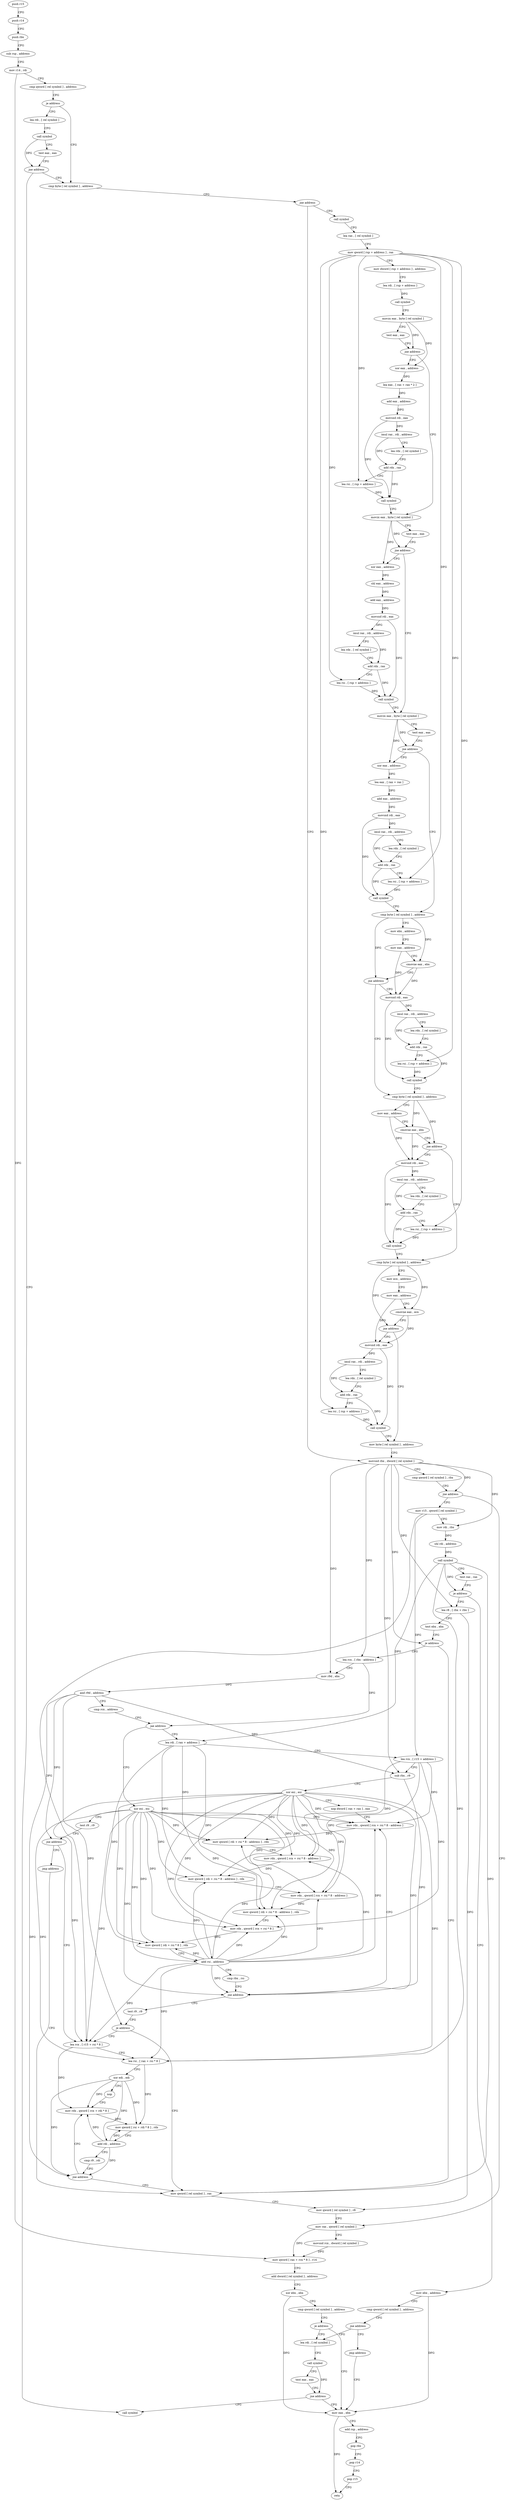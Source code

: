 digraph "func" {
"168576" [label = "push r15" ]
"168578" [label = "push r14" ]
"168580" [label = "push rbx" ]
"168581" [label = "sub rsp , address" ]
"168588" [label = "mov r14 , rdi" ]
"168591" [label = "cmp qword [ rel symbol ] , address" ]
"168599" [label = "je address" ]
"168621" [label = "cmp byte [ rel symbol ] , address" ]
"168601" [label = "lea rdi , [ rel symbol ]" ]
"168628" [label = "jne address" ]
"168980" [label = "movsxd rbx , dword [ rel symbol ]" ]
"168634" [label = "call symbol" ]
"168608" [label = "call symbol" ]
"168613" [label = "test eax , eax" ]
"168615" [label = "jne address" ]
"169267" [label = "call symbol" ]
"168987" [label = "cmp qword [ rel symbol ] , rbx" ]
"168994" [label = "jne address" ]
"169199" [label = "mov rax , qword [ rel symbol ]" ]
"169000" [label = "mov r15 , qword [ rel symbol ]" ]
"168639" [label = "lea rax , [ rel symbol ]" ]
"168646" [label = "mov qword [ rsp + address ] , rax" ]
"168651" [label = "mov dword [ rsp + address ] , address" ]
"168662" [label = "lea rdi , [ rsp + address ]" ]
"168667" [label = "call symbol" ]
"168672" [label = "movzx eax , byte [ rel symbol ]" ]
"168679" [label = "test eax , eax" ]
"168681" [label = "jne address" ]
"168722" [label = "movzx eax , byte [ rel symbol ]" ]
"168683" [label = "xor eax , address" ]
"169206" [label = "movsxd rcx , dword [ rel symbol ]" ]
"169213" [label = "mov qword [ rax + rcx * 8 ] , r14" ]
"169217" [label = "add dword [ rel symbol ] , address" ]
"169224" [label = "xor ebx , ebx" ]
"169226" [label = "cmp qword [ rel symbol ] , address" ]
"169234" [label = "je address" ]
"169252" [label = "mov eax , ebx" ]
"169236" [label = "lea rdi , [ rel symbol ]" ]
"169007" [label = "mov rdi , rbx" ]
"169010" [label = "shl rdi , address" ]
"169014" [label = "call symbol" ]
"169019" [label = "test rax , rax" ]
"169022" [label = "je address" ]
"169062" [label = "mov ebx , address" ]
"169024" [label = "lea r8 , [ rbx + rbx ]" ]
"168729" [label = "test eax , eax" ]
"168731" [label = "jne address" ]
"168772" [label = "movzx eax , byte [ rel symbol ]" ]
"168733" [label = "xor eax , address" ]
"168686" [label = "lea eax , [ rax + rax * 2 ]" ]
"168689" [label = "add eax , address" ]
"168692" [label = "movsxd rdi , eax" ]
"168695" [label = "imul rax , rdi , address" ]
"168702" [label = "lea rdx , [ rel symbol ]" ]
"168709" [label = "add rdx , rax" ]
"168712" [label = "lea rsi , [ rsp + address ]" ]
"168717" [label = "call symbol" ]
"169254" [label = "add rsp , address" ]
"169261" [label = "pop rbx" ]
"169262" [label = "pop r14" ]
"169264" [label = "pop r15" ]
"169266" [label = "retn" ]
"169243" [label = "call symbol" ]
"169248" [label = "test eax , eax" ]
"169250" [label = "jne address" ]
"169067" [label = "cmp qword [ rel symbol ] , address" ]
"169075" [label = "jne address" ]
"169081" [label = "jmp address" ]
"169028" [label = "test ebx , ebx" ]
"169030" [label = "je address" ]
"169185" [label = "mov qword [ rel symbol ] , rax" ]
"169036" [label = "lea rcx , [ rbx - address ]" ]
"168779" [label = "test eax , eax" ]
"168781" [label = "jne address" ]
"168822" [label = "cmp byte [ rel symbol ] , address" ]
"168783" [label = "xor eax , address" ]
"168736" [label = "shl eax , address" ]
"168739" [label = "add eax , address" ]
"168742" [label = "movsxd rdi , eax" ]
"168745" [label = "imul rax , rdi , address" ]
"168752" [label = "lea rdx , [ rel symbol ]" ]
"168759" [label = "add rdx , rax" ]
"168762" [label = "lea rsi , [ rsp + address ]" ]
"168767" [label = "call symbol" ]
"169192" [label = "mov qword [ rel symbol ] , r8" ]
"169040" [label = "mov r9d , ebx" ]
"169043" [label = "and r9d , address" ]
"169047" [label = "cmp rcx , address" ]
"169051" [label = "jae address" ]
"169086" [label = "lea rdi , [ rax + address ]" ]
"169053" [label = "xor esi , esi" ]
"168829" [label = "mov ebx , address" ]
"168834" [label = "mov eax , address" ]
"168839" [label = "cmovne eax , ebx" ]
"168842" [label = "jne address" ]
"168874" [label = "cmp byte [ rel symbol ] , address" ]
"168844" [label = "movsxd rdi , eax" ]
"168786" [label = "lea eax , [ rax + rax ]" ]
"168789" [label = "add eax , address" ]
"168792" [label = "movsxd rdi , eax" ]
"168795" [label = "imul rax , rdi , address" ]
"168802" [label = "lea rdx , [ rel symbol ]" ]
"168809" [label = "add rdx , rax" ]
"168812" [label = "lea rsi , [ rsp + address ]" ]
"168817" [label = "call symbol" ]
"169090" [label = "lea rcx , [ r15 + address ]" ]
"169094" [label = "sub rbx , r9" ]
"169097" [label = "xor esi , esi" ]
"169099" [label = "nop dword [ rax + rax ] , eax" ]
"169104" [label = "mov rdx , qword [ rcx + rsi * 8 - address ]" ]
"169055" [label = "test r9 , r9" ]
"169058" [label = "jne address" ]
"169156" [label = "lea rcx , [ r15 + rsi * 8 ]" ]
"169060" [label = "jmp address" ]
"168881" [label = "mov eax , address" ]
"168886" [label = "cmovne eax , ebx" ]
"168889" [label = "jne address" ]
"168921" [label = "cmp byte [ rel symbol ] , address" ]
"168891" [label = "movsxd rdi , eax" ]
"168847" [label = "imul rax , rdi , address" ]
"168854" [label = "lea rdx , [ rel symbol ]" ]
"168861" [label = "add rdx , rax" ]
"168864" [label = "lea rsi , [ rsp + address ]" ]
"168869" [label = "call symbol" ]
"169109" [label = "mov qword [ rdi + rsi * 8 - address ] , rdx" ]
"169114" [label = "mov rdx , qword [ rcx + rsi * 8 - address ]" ]
"169119" [label = "mov qword [ rdi + rsi * 8 - address ] , rdx" ]
"169124" [label = "mov rdx , qword [ rcx + rsi * 8 - address ]" ]
"169129" [label = "mov qword [ rdi + rsi * 8 - address ] , rdx" ]
"169134" [label = "mov rdx , qword [ rcx + rsi * 8 ]" ]
"169138" [label = "mov qword [ rdi + rsi * 8 ] , rdx" ]
"169142" [label = "add rsi , address" ]
"169146" [label = "cmp rbx , rsi" ]
"169149" [label = "jne address" ]
"169151" [label = "test r9 , r9" ]
"169154" [label = "je address" ]
"169160" [label = "lea rsi , [ rax + rsi * 8 ]" ]
"169164" [label = "xor edi , edi" ]
"169166" [label = "nop" ]
"169168" [label = "mov rdx , qword [ rcx + rdi * 8 ]" ]
"168928" [label = "mov ecx , address" ]
"168933" [label = "mov eax , address" ]
"168938" [label = "cmovne eax , ecx" ]
"168941" [label = "jne address" ]
"168973" [label = "mov byte [ rel symbol ] , address" ]
"168943" [label = "movsxd rdi , eax" ]
"168894" [label = "imul rax , rdi , address" ]
"168901" [label = "lea rdx , [ rel symbol ]" ]
"168908" [label = "add rdx , rax" ]
"168911" [label = "lea rsi , [ rsp + address ]" ]
"168916" [label = "call symbol" ]
"169172" [label = "mov qword [ rsi + rdi * 8 ] , rdx" ]
"169176" [label = "add rdi , address" ]
"169180" [label = "cmp r9 , rdi" ]
"169183" [label = "jne address" ]
"168946" [label = "imul rax , rdi , address" ]
"168953" [label = "lea rdx , [ rel symbol ]" ]
"168960" [label = "add rdx , rax" ]
"168963" [label = "lea rsi , [ rsp + address ]" ]
"168968" [label = "call symbol" ]
"168576" -> "168578" [ label = "CFG" ]
"168578" -> "168580" [ label = "CFG" ]
"168580" -> "168581" [ label = "CFG" ]
"168581" -> "168588" [ label = "CFG" ]
"168588" -> "168591" [ label = "CFG" ]
"168588" -> "169213" [ label = "DFG" ]
"168591" -> "168599" [ label = "CFG" ]
"168599" -> "168621" [ label = "CFG" ]
"168599" -> "168601" [ label = "CFG" ]
"168621" -> "168628" [ label = "CFG" ]
"168601" -> "168608" [ label = "CFG" ]
"168628" -> "168980" [ label = "CFG" ]
"168628" -> "168634" [ label = "CFG" ]
"168980" -> "168987" [ label = "CFG" ]
"168980" -> "168994" [ label = "DFG" ]
"168980" -> "169007" [ label = "DFG" ]
"168980" -> "169024" [ label = "DFG" ]
"168980" -> "169030" [ label = "DFG" ]
"168980" -> "169036" [ label = "DFG" ]
"168980" -> "169040" [ label = "DFG" ]
"168980" -> "169094" [ label = "DFG" ]
"168634" -> "168639" [ label = "CFG" ]
"168608" -> "168613" [ label = "CFG" ]
"168608" -> "168615" [ label = "DFG" ]
"168613" -> "168615" [ label = "CFG" ]
"168615" -> "169267" [ label = "CFG" ]
"168615" -> "168621" [ label = "CFG" ]
"168987" -> "168994" [ label = "CFG" ]
"168994" -> "169199" [ label = "CFG" ]
"168994" -> "169000" [ label = "CFG" ]
"169199" -> "169206" [ label = "CFG" ]
"169199" -> "169213" [ label = "DFG" ]
"169000" -> "169007" [ label = "CFG" ]
"169000" -> "169090" [ label = "DFG" ]
"169000" -> "169156" [ label = "DFG" ]
"168639" -> "168646" [ label = "CFG" ]
"168646" -> "168651" [ label = "CFG" ]
"168646" -> "168712" [ label = "DFG" ]
"168646" -> "168762" [ label = "DFG" ]
"168646" -> "168812" [ label = "DFG" ]
"168646" -> "168864" [ label = "DFG" ]
"168646" -> "168911" [ label = "DFG" ]
"168646" -> "168963" [ label = "DFG" ]
"168651" -> "168662" [ label = "CFG" ]
"168662" -> "168667" [ label = "DFG" ]
"168667" -> "168672" [ label = "CFG" ]
"168672" -> "168679" [ label = "CFG" ]
"168672" -> "168681" [ label = "DFG" ]
"168672" -> "168683" [ label = "DFG" ]
"168679" -> "168681" [ label = "CFG" ]
"168681" -> "168722" [ label = "CFG" ]
"168681" -> "168683" [ label = "CFG" ]
"168722" -> "168729" [ label = "CFG" ]
"168722" -> "168731" [ label = "DFG" ]
"168722" -> "168733" [ label = "DFG" ]
"168683" -> "168686" [ label = "DFG" ]
"169206" -> "169213" [ label = "DFG" ]
"169213" -> "169217" [ label = "CFG" ]
"169217" -> "169224" [ label = "CFG" ]
"169224" -> "169226" [ label = "CFG" ]
"169224" -> "169252" [ label = "DFG" ]
"169226" -> "169234" [ label = "CFG" ]
"169234" -> "169252" [ label = "CFG" ]
"169234" -> "169236" [ label = "CFG" ]
"169252" -> "169254" [ label = "CFG" ]
"169252" -> "169266" [ label = "DFG" ]
"169236" -> "169243" [ label = "CFG" ]
"169007" -> "169010" [ label = "DFG" ]
"169010" -> "169014" [ label = "DFG" ]
"169014" -> "169019" [ label = "CFG" ]
"169014" -> "169022" [ label = "DFG" ]
"169014" -> "169185" [ label = "DFG" ]
"169014" -> "169086" [ label = "DFG" ]
"169014" -> "169160" [ label = "DFG" ]
"169019" -> "169022" [ label = "CFG" ]
"169022" -> "169062" [ label = "CFG" ]
"169022" -> "169024" [ label = "CFG" ]
"169062" -> "169067" [ label = "CFG" ]
"169062" -> "169252" [ label = "DFG" ]
"169024" -> "169028" [ label = "CFG" ]
"169024" -> "169192" [ label = "DFG" ]
"168729" -> "168731" [ label = "CFG" ]
"168731" -> "168772" [ label = "CFG" ]
"168731" -> "168733" [ label = "CFG" ]
"168772" -> "168779" [ label = "CFG" ]
"168772" -> "168781" [ label = "DFG" ]
"168772" -> "168783" [ label = "DFG" ]
"168733" -> "168736" [ label = "DFG" ]
"168686" -> "168689" [ label = "DFG" ]
"168689" -> "168692" [ label = "DFG" ]
"168692" -> "168695" [ label = "DFG" ]
"168692" -> "168717" [ label = "DFG" ]
"168695" -> "168702" [ label = "CFG" ]
"168695" -> "168709" [ label = "DFG" ]
"168702" -> "168709" [ label = "CFG" ]
"168709" -> "168712" [ label = "CFG" ]
"168709" -> "168717" [ label = "DFG" ]
"168712" -> "168717" [ label = "DFG" ]
"168717" -> "168722" [ label = "CFG" ]
"169254" -> "169261" [ label = "CFG" ]
"169261" -> "169262" [ label = "CFG" ]
"169262" -> "169264" [ label = "CFG" ]
"169264" -> "169266" [ label = "CFG" ]
"169243" -> "169248" [ label = "CFG" ]
"169243" -> "169250" [ label = "DFG" ]
"169248" -> "169250" [ label = "CFG" ]
"169250" -> "169267" [ label = "CFG" ]
"169250" -> "169252" [ label = "CFG" ]
"169067" -> "169075" [ label = "CFG" ]
"169075" -> "169236" [ label = "CFG" ]
"169075" -> "169081" [ label = "CFG" ]
"169081" -> "169252" [ label = "CFG" ]
"169028" -> "169030" [ label = "CFG" ]
"169030" -> "169185" [ label = "CFG" ]
"169030" -> "169036" [ label = "CFG" ]
"169185" -> "169192" [ label = "CFG" ]
"169036" -> "169040" [ label = "CFG" ]
"169036" -> "169051" [ label = "DFG" ]
"168779" -> "168781" [ label = "CFG" ]
"168781" -> "168822" [ label = "CFG" ]
"168781" -> "168783" [ label = "CFG" ]
"168822" -> "168829" [ label = "CFG" ]
"168822" -> "168839" [ label = "DFG" ]
"168822" -> "168842" [ label = "DFG" ]
"168783" -> "168786" [ label = "DFG" ]
"168736" -> "168739" [ label = "DFG" ]
"168739" -> "168742" [ label = "DFG" ]
"168742" -> "168745" [ label = "DFG" ]
"168742" -> "168767" [ label = "DFG" ]
"168745" -> "168752" [ label = "CFG" ]
"168745" -> "168759" [ label = "DFG" ]
"168752" -> "168759" [ label = "CFG" ]
"168759" -> "168762" [ label = "CFG" ]
"168759" -> "168767" [ label = "DFG" ]
"168762" -> "168767" [ label = "DFG" ]
"168767" -> "168772" [ label = "CFG" ]
"169192" -> "169199" [ label = "CFG" ]
"169040" -> "169043" [ label = "DFG" ]
"169043" -> "169047" [ label = "CFG" ]
"169043" -> "169094" [ label = "DFG" ]
"169043" -> "169058" [ label = "DFG" ]
"169043" -> "169154" [ label = "DFG" ]
"169043" -> "169183" [ label = "DFG" ]
"169047" -> "169051" [ label = "CFG" ]
"169051" -> "169086" [ label = "CFG" ]
"169051" -> "169053" [ label = "CFG" ]
"169086" -> "169090" [ label = "CFG" ]
"169086" -> "169109" [ label = "DFG" ]
"169086" -> "169119" [ label = "DFG" ]
"169086" -> "169129" [ label = "DFG" ]
"169086" -> "169138" [ label = "DFG" ]
"169053" -> "169055" [ label = "CFG" ]
"169053" -> "169104" [ label = "DFG" ]
"169053" -> "169109" [ label = "DFG" ]
"169053" -> "169114" [ label = "DFG" ]
"169053" -> "169119" [ label = "DFG" ]
"169053" -> "169124" [ label = "DFG" ]
"169053" -> "169129" [ label = "DFG" ]
"169053" -> "169134" [ label = "DFG" ]
"169053" -> "169138" [ label = "DFG" ]
"169053" -> "169142" [ label = "DFG" ]
"169053" -> "169149" [ label = "DFG" ]
"169053" -> "169156" [ label = "DFG" ]
"169053" -> "169160" [ label = "DFG" ]
"168829" -> "168834" [ label = "CFG" ]
"168834" -> "168839" [ label = "CFG" ]
"168834" -> "168844" [ label = "DFG" ]
"168839" -> "168842" [ label = "CFG" ]
"168839" -> "168844" [ label = "DFG" ]
"168842" -> "168874" [ label = "CFG" ]
"168842" -> "168844" [ label = "CFG" ]
"168874" -> "168881" [ label = "CFG" ]
"168874" -> "168886" [ label = "DFG" ]
"168874" -> "168889" [ label = "DFG" ]
"168844" -> "168847" [ label = "DFG" ]
"168844" -> "168869" [ label = "DFG" ]
"168786" -> "168789" [ label = "DFG" ]
"168789" -> "168792" [ label = "DFG" ]
"168792" -> "168795" [ label = "DFG" ]
"168792" -> "168817" [ label = "DFG" ]
"168795" -> "168802" [ label = "CFG" ]
"168795" -> "168809" [ label = "DFG" ]
"168802" -> "168809" [ label = "CFG" ]
"168809" -> "168812" [ label = "CFG" ]
"168809" -> "168817" [ label = "DFG" ]
"168812" -> "168817" [ label = "DFG" ]
"168817" -> "168822" [ label = "CFG" ]
"169090" -> "169094" [ label = "CFG" ]
"169090" -> "169104" [ label = "DFG" ]
"169090" -> "169114" [ label = "DFG" ]
"169090" -> "169124" [ label = "DFG" ]
"169090" -> "169134" [ label = "DFG" ]
"169094" -> "169097" [ label = "CFG" ]
"169094" -> "169149" [ label = "DFG" ]
"169097" -> "169099" [ label = "CFG" ]
"169097" -> "169104" [ label = "DFG" ]
"169097" -> "169109" [ label = "DFG" ]
"169097" -> "169114" [ label = "DFG" ]
"169097" -> "169119" [ label = "DFG" ]
"169097" -> "169124" [ label = "DFG" ]
"169097" -> "169129" [ label = "DFG" ]
"169097" -> "169134" [ label = "DFG" ]
"169097" -> "169138" [ label = "DFG" ]
"169097" -> "169142" [ label = "DFG" ]
"169097" -> "169149" [ label = "DFG" ]
"169097" -> "169156" [ label = "DFG" ]
"169097" -> "169160" [ label = "DFG" ]
"169099" -> "169104" [ label = "CFG" ]
"169104" -> "169109" [ label = "DFG" ]
"169055" -> "169058" [ label = "CFG" ]
"169058" -> "169156" [ label = "CFG" ]
"169058" -> "169060" [ label = "CFG" ]
"169156" -> "169160" [ label = "CFG" ]
"169156" -> "169168" [ label = "DFG" ]
"169060" -> "169185" [ label = "CFG" ]
"168881" -> "168886" [ label = "CFG" ]
"168881" -> "168891" [ label = "DFG" ]
"168886" -> "168889" [ label = "CFG" ]
"168886" -> "168891" [ label = "DFG" ]
"168889" -> "168921" [ label = "CFG" ]
"168889" -> "168891" [ label = "CFG" ]
"168921" -> "168928" [ label = "CFG" ]
"168921" -> "168938" [ label = "DFG" ]
"168921" -> "168941" [ label = "DFG" ]
"168891" -> "168894" [ label = "DFG" ]
"168891" -> "168916" [ label = "DFG" ]
"168847" -> "168854" [ label = "CFG" ]
"168847" -> "168861" [ label = "DFG" ]
"168854" -> "168861" [ label = "CFG" ]
"168861" -> "168864" [ label = "CFG" ]
"168861" -> "168869" [ label = "DFG" ]
"168864" -> "168869" [ label = "DFG" ]
"168869" -> "168874" [ label = "CFG" ]
"169109" -> "169114" [ label = "CFG" ]
"169114" -> "169119" [ label = "DFG" ]
"169119" -> "169124" [ label = "CFG" ]
"169124" -> "169129" [ label = "DFG" ]
"169129" -> "169134" [ label = "CFG" ]
"169134" -> "169138" [ label = "DFG" ]
"169138" -> "169142" [ label = "CFG" ]
"169142" -> "169146" [ label = "CFG" ]
"169142" -> "169104" [ label = "DFG" ]
"169142" -> "169114" [ label = "DFG" ]
"169142" -> "169124" [ label = "DFG" ]
"169142" -> "169134" [ label = "DFG" ]
"169142" -> "169109" [ label = "DFG" ]
"169142" -> "169119" [ label = "DFG" ]
"169142" -> "169129" [ label = "DFG" ]
"169142" -> "169138" [ label = "DFG" ]
"169142" -> "169149" [ label = "DFG" ]
"169142" -> "169156" [ label = "DFG" ]
"169142" -> "169160" [ label = "DFG" ]
"169146" -> "169149" [ label = "CFG" ]
"169149" -> "169104" [ label = "CFG" ]
"169149" -> "169151" [ label = "CFG" ]
"169151" -> "169154" [ label = "CFG" ]
"169154" -> "169185" [ label = "CFG" ]
"169154" -> "169156" [ label = "CFG" ]
"169160" -> "169164" [ label = "CFG" ]
"169160" -> "169172" [ label = "DFG" ]
"169164" -> "169166" [ label = "CFG" ]
"169164" -> "169168" [ label = "DFG" ]
"169164" -> "169172" [ label = "DFG" ]
"169164" -> "169176" [ label = "DFG" ]
"169164" -> "169183" [ label = "DFG" ]
"169166" -> "169168" [ label = "CFG" ]
"169168" -> "169172" [ label = "DFG" ]
"168928" -> "168933" [ label = "CFG" ]
"168933" -> "168938" [ label = "CFG" ]
"168933" -> "168943" [ label = "DFG" ]
"168938" -> "168941" [ label = "CFG" ]
"168938" -> "168943" [ label = "DFG" ]
"168941" -> "168973" [ label = "CFG" ]
"168941" -> "168943" [ label = "CFG" ]
"168973" -> "168980" [ label = "CFG" ]
"168943" -> "168946" [ label = "DFG" ]
"168943" -> "168968" [ label = "DFG" ]
"168894" -> "168901" [ label = "CFG" ]
"168894" -> "168908" [ label = "DFG" ]
"168901" -> "168908" [ label = "CFG" ]
"168908" -> "168911" [ label = "CFG" ]
"168908" -> "168916" [ label = "DFG" ]
"168911" -> "168916" [ label = "DFG" ]
"168916" -> "168921" [ label = "CFG" ]
"169172" -> "169176" [ label = "CFG" ]
"169176" -> "169180" [ label = "CFG" ]
"169176" -> "169168" [ label = "DFG" ]
"169176" -> "169172" [ label = "DFG" ]
"169176" -> "169183" [ label = "DFG" ]
"169180" -> "169183" [ label = "CFG" ]
"169183" -> "169168" [ label = "CFG" ]
"169183" -> "169185" [ label = "CFG" ]
"168946" -> "168953" [ label = "CFG" ]
"168946" -> "168960" [ label = "DFG" ]
"168953" -> "168960" [ label = "CFG" ]
"168960" -> "168963" [ label = "CFG" ]
"168960" -> "168968" [ label = "DFG" ]
"168963" -> "168968" [ label = "DFG" ]
"168968" -> "168973" [ label = "CFG" ]
}
